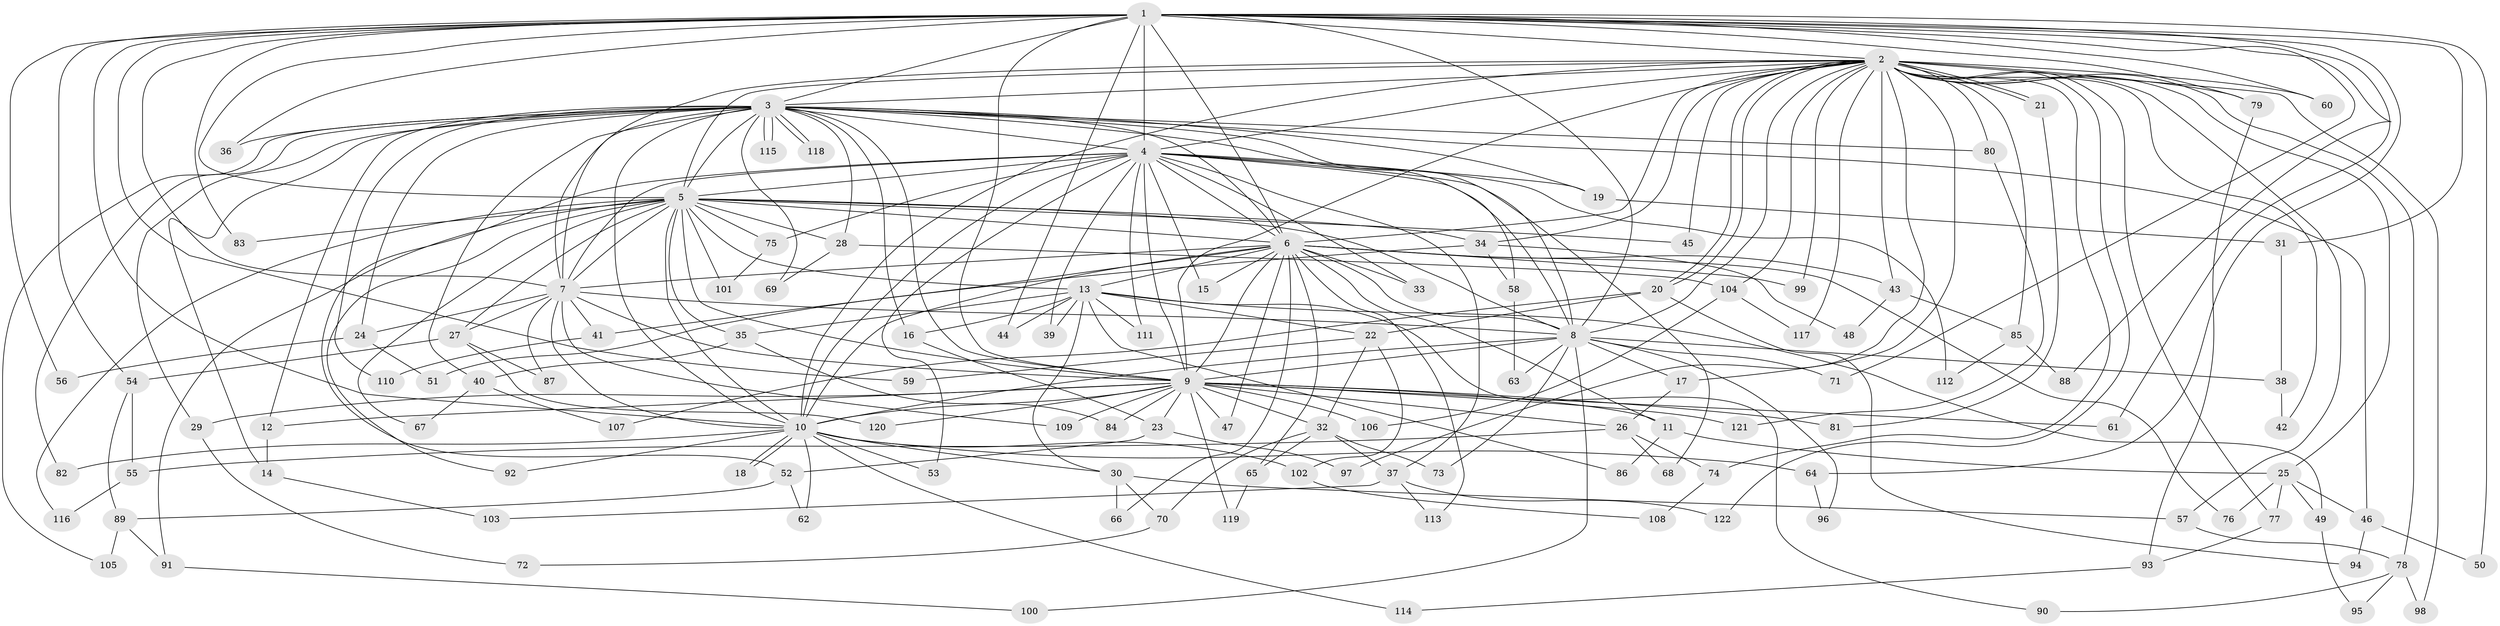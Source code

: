 // Generated by graph-tools (version 1.1) at 2025/01/03/09/25 03:01:27]
// undirected, 122 vertices, 269 edges
graph export_dot {
graph [start="1"]
  node [color=gray90,style=filled];
  1;
  2;
  3;
  4;
  5;
  6;
  7;
  8;
  9;
  10;
  11;
  12;
  13;
  14;
  15;
  16;
  17;
  18;
  19;
  20;
  21;
  22;
  23;
  24;
  25;
  26;
  27;
  28;
  29;
  30;
  31;
  32;
  33;
  34;
  35;
  36;
  37;
  38;
  39;
  40;
  41;
  42;
  43;
  44;
  45;
  46;
  47;
  48;
  49;
  50;
  51;
  52;
  53;
  54;
  55;
  56;
  57;
  58;
  59;
  60;
  61;
  62;
  63;
  64;
  65;
  66;
  67;
  68;
  69;
  70;
  71;
  72;
  73;
  74;
  75;
  76;
  77;
  78;
  79;
  80;
  81;
  82;
  83;
  84;
  85;
  86;
  87;
  88;
  89;
  90;
  91;
  92;
  93;
  94;
  95;
  96;
  97;
  98;
  99;
  100;
  101;
  102;
  103;
  104;
  105;
  106;
  107;
  108;
  109;
  110;
  111;
  112;
  113;
  114;
  115;
  116;
  117;
  118;
  119;
  120;
  121;
  122;
  1 -- 2;
  1 -- 3;
  1 -- 4;
  1 -- 5;
  1 -- 6;
  1 -- 7;
  1 -- 8;
  1 -- 9;
  1 -- 10;
  1 -- 31;
  1 -- 36;
  1 -- 44;
  1 -- 50;
  1 -- 54;
  1 -- 56;
  1 -- 59;
  1 -- 60;
  1 -- 61;
  1 -- 64;
  1 -- 71;
  1 -- 79;
  1 -- 83;
  1 -- 88;
  2 -- 3;
  2 -- 4;
  2 -- 5;
  2 -- 6;
  2 -- 7;
  2 -- 8;
  2 -- 9;
  2 -- 10;
  2 -- 17;
  2 -- 20;
  2 -- 20;
  2 -- 21;
  2 -- 21;
  2 -- 25;
  2 -- 34;
  2 -- 42;
  2 -- 43;
  2 -- 45;
  2 -- 57;
  2 -- 60;
  2 -- 74;
  2 -- 77;
  2 -- 78;
  2 -- 79;
  2 -- 80;
  2 -- 85;
  2 -- 97;
  2 -- 98;
  2 -- 99;
  2 -- 104;
  2 -- 117;
  2 -- 122;
  3 -- 4;
  3 -- 5;
  3 -- 6;
  3 -- 7;
  3 -- 8;
  3 -- 9;
  3 -- 10;
  3 -- 12;
  3 -- 14;
  3 -- 16;
  3 -- 19;
  3 -- 24;
  3 -- 28;
  3 -- 29;
  3 -- 36;
  3 -- 40;
  3 -- 46;
  3 -- 58;
  3 -- 69;
  3 -- 80;
  3 -- 82;
  3 -- 105;
  3 -- 110;
  3 -- 115;
  3 -- 115;
  3 -- 118;
  3 -- 118;
  4 -- 5;
  4 -- 6;
  4 -- 7;
  4 -- 8;
  4 -- 9;
  4 -- 10;
  4 -- 15;
  4 -- 19;
  4 -- 33;
  4 -- 37;
  4 -- 39;
  4 -- 52;
  4 -- 53;
  4 -- 68;
  4 -- 75;
  4 -- 111;
  4 -- 112;
  5 -- 6;
  5 -- 7;
  5 -- 8;
  5 -- 9;
  5 -- 10;
  5 -- 13;
  5 -- 27;
  5 -- 28;
  5 -- 34;
  5 -- 35;
  5 -- 45;
  5 -- 67;
  5 -- 75;
  5 -- 83;
  5 -- 91;
  5 -- 92;
  5 -- 101;
  5 -- 116;
  6 -- 7;
  6 -- 8;
  6 -- 9;
  6 -- 10;
  6 -- 11;
  6 -- 13;
  6 -- 15;
  6 -- 33;
  6 -- 43;
  6 -- 47;
  6 -- 51;
  6 -- 65;
  6 -- 66;
  6 -- 76;
  6 -- 99;
  6 -- 113;
  7 -- 8;
  7 -- 9;
  7 -- 10;
  7 -- 24;
  7 -- 27;
  7 -- 41;
  7 -- 87;
  7 -- 109;
  8 -- 9;
  8 -- 10;
  8 -- 17;
  8 -- 38;
  8 -- 63;
  8 -- 71;
  8 -- 73;
  8 -- 96;
  8 -- 100;
  9 -- 10;
  9 -- 11;
  9 -- 12;
  9 -- 23;
  9 -- 26;
  9 -- 29;
  9 -- 32;
  9 -- 47;
  9 -- 61;
  9 -- 81;
  9 -- 84;
  9 -- 106;
  9 -- 109;
  9 -- 119;
  9 -- 120;
  9 -- 121;
  10 -- 18;
  10 -- 18;
  10 -- 30;
  10 -- 53;
  10 -- 62;
  10 -- 64;
  10 -- 82;
  10 -- 92;
  10 -- 102;
  10 -- 114;
  11 -- 25;
  11 -- 86;
  12 -- 14;
  13 -- 16;
  13 -- 22;
  13 -- 30;
  13 -- 35;
  13 -- 39;
  13 -- 44;
  13 -- 49;
  13 -- 86;
  13 -- 90;
  13 -- 111;
  14 -- 103;
  16 -- 23;
  17 -- 26;
  19 -- 31;
  20 -- 22;
  20 -- 94;
  20 -- 107;
  21 -- 81;
  22 -- 32;
  22 -- 59;
  22 -- 102;
  23 -- 52;
  23 -- 97;
  24 -- 51;
  24 -- 56;
  25 -- 46;
  25 -- 49;
  25 -- 76;
  25 -- 77;
  26 -- 55;
  26 -- 68;
  26 -- 74;
  27 -- 54;
  27 -- 87;
  27 -- 120;
  28 -- 69;
  28 -- 104;
  29 -- 72;
  30 -- 57;
  30 -- 66;
  30 -- 70;
  31 -- 38;
  32 -- 37;
  32 -- 65;
  32 -- 70;
  32 -- 73;
  34 -- 41;
  34 -- 48;
  34 -- 58;
  35 -- 40;
  35 -- 84;
  37 -- 103;
  37 -- 113;
  37 -- 122;
  38 -- 42;
  40 -- 67;
  40 -- 107;
  41 -- 110;
  43 -- 48;
  43 -- 85;
  46 -- 50;
  46 -- 94;
  49 -- 95;
  52 -- 62;
  52 -- 89;
  54 -- 55;
  54 -- 89;
  55 -- 116;
  57 -- 78;
  58 -- 63;
  64 -- 96;
  65 -- 119;
  70 -- 72;
  74 -- 108;
  75 -- 101;
  77 -- 93;
  78 -- 90;
  78 -- 95;
  78 -- 98;
  79 -- 93;
  80 -- 121;
  85 -- 88;
  85 -- 112;
  89 -- 91;
  89 -- 105;
  91 -- 100;
  93 -- 114;
  102 -- 108;
  104 -- 106;
  104 -- 117;
}
